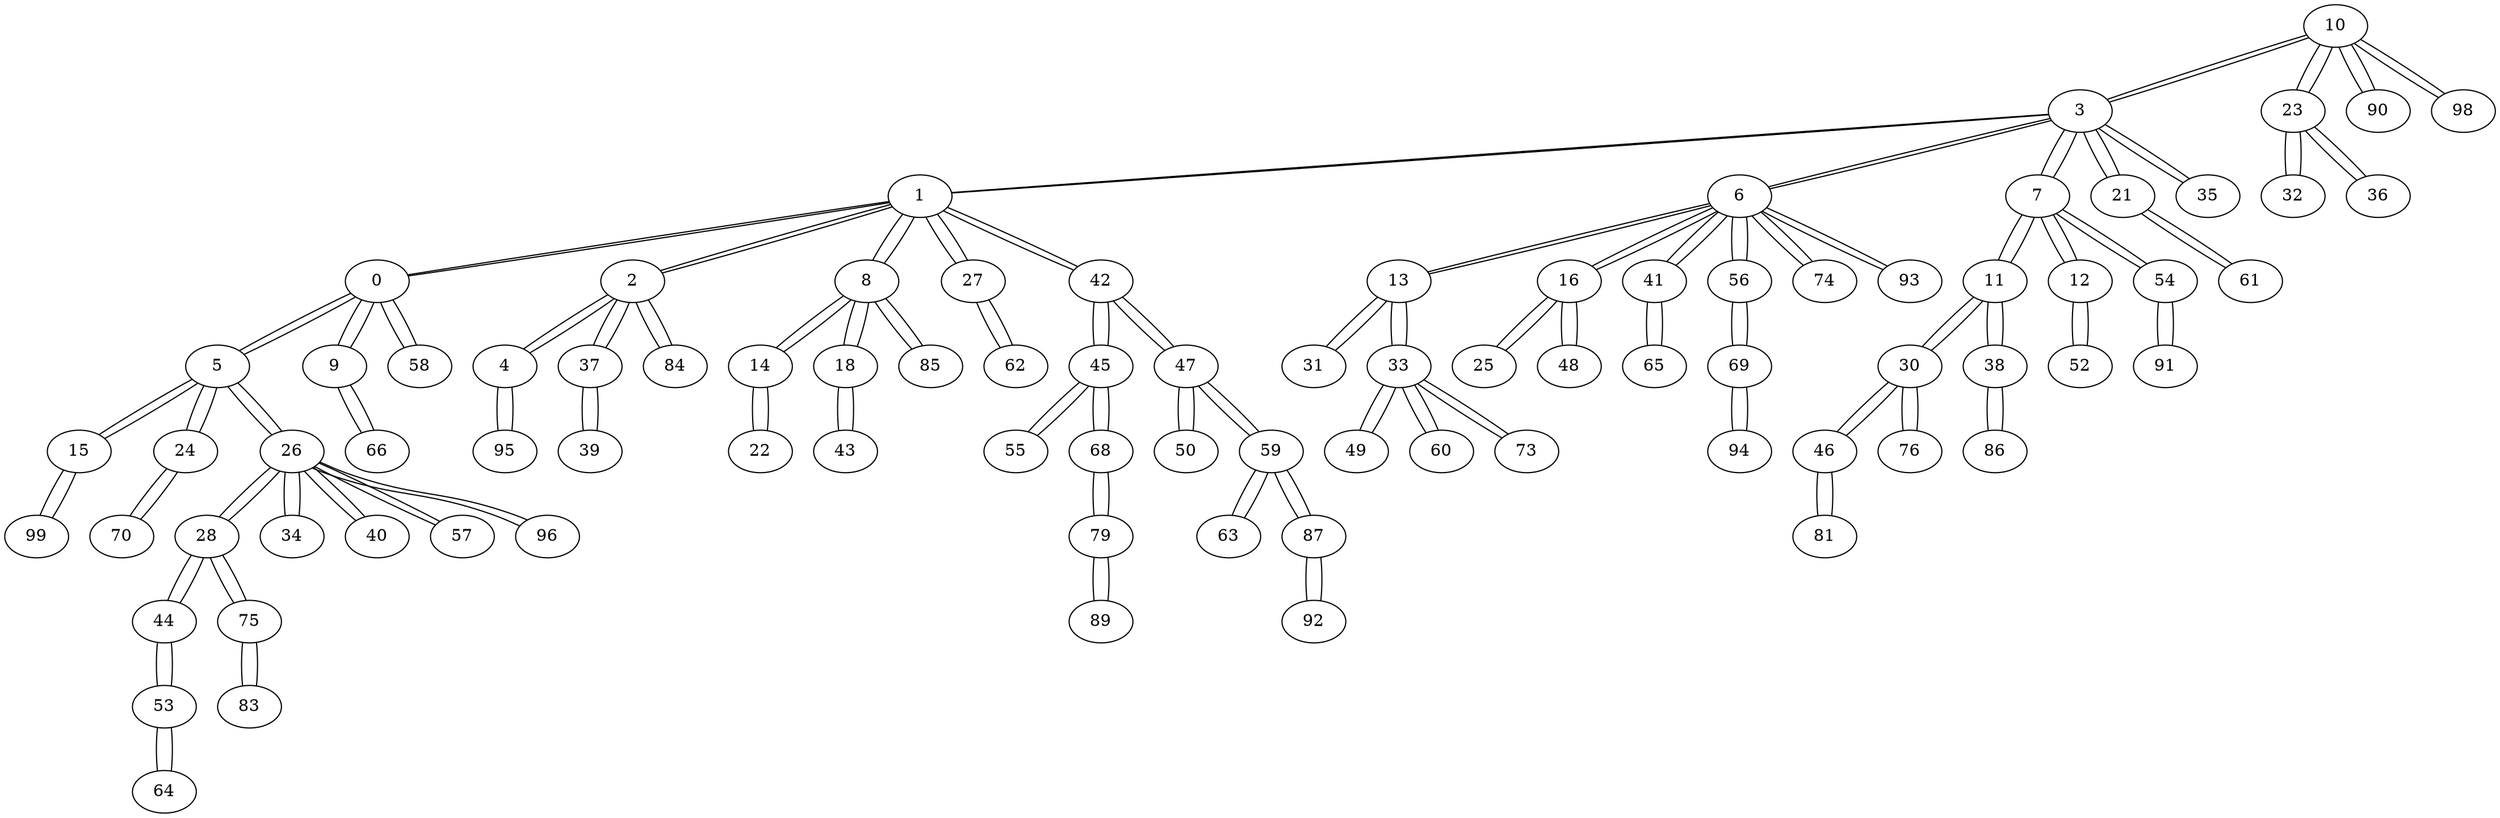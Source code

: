 // Gilbert
graph {
	10 [label=10]
	10 -- 3
	10 -- 23
	10 -- 90
	10 -- 98
	3 [label=3]
	3 -- 10
	3 -- 1
	3 -- 6
	3 -- 7
	3 -- 21
	3 -- 35
	23 [label=23]
	23 -- 10
	23 -- 32
	23 -- 36
	90 [label=90]
	90 -- 10
	98 [label=98]
	98 -- 10
	1 [label=1]
	1 -- 3
	1 -- 0
	1 -- 2
	1 -- 8
	1 -- 27
	1 -- 42
	6 [label=6]
	6 -- 3
	6 -- 13
	6 -- 16
	6 -- 41
	6 -- 56
	6 -- 74
	6 -- 93
	7 [label=7]
	7 -- 3
	7 -- 11
	7 -- 12
	7 -- 54
	21 [label=21]
	21 -- 3
	21 -- 61
	35 [label=35]
	35 -- 3
	32 [label=32]
	32 -- 23
	36 [label=36]
	36 -- 23
	0 [label=0]
	0 -- 1
	0 -- 5
	0 -- 9
	0 -- 58
	2 [label=2]
	2 -- 1
	2 -- 4
	2 -- 37
	2 -- 84
	8 [label=8]
	8 -- 1
	8 -- 14
	8 -- 18
	8 -- 85
	27 [label=27]
	27 -- 1
	27 -- 62
	42 [label=42]
	42 -- 1
	42 -- 45
	42 -- 47
	13 [label=13]
	13 -- 6
	13 -- 31
	13 -- 33
	16 [label=16]
	16 -- 6
	16 -- 25
	16 -- 48
	41 [label=41]
	41 -- 6
	41 -- 65
	56 [label=56]
	56 -- 6
	56 -- 69
	74 [label=74]
	74 -- 6
	93 [label=93]
	93 -- 6
	11 [label=11]
	11 -- 7
	11 -- 30
	11 -- 38
	12 [label=12]
	12 -- 7
	12 -- 52
	54 [label=54]
	54 -- 7
	54 -- 91
	61 [label=61]
	61 -- 21
	5 [label=5]
	5 -- 0
	5 -- 15
	5 -- 24
	5 -- 26
	9 [label=9]
	9 -- 0
	9 -- 66
	58 [label=58]
	58 -- 0
	4 [label=4]
	4 -- 2
	4 -- 95
	37 [label=37]
	37 -- 2
	37 -- 39
	84 [label=84]
	84 -- 2
	14 [label=14]
	14 -- 8
	14 -- 22
	18 [label=18]
	18 -- 8
	18 -- 43
	85 [label=85]
	85 -- 8
	62 [label=62]
	62 -- 27
	45 [label=45]
	45 -- 42
	45 -- 55
	45 -- 68
	47 [label=47]
	47 -- 42
	47 -- 50
	47 -- 59
	31 [label=31]
	31 -- 13
	33 [label=33]
	33 -- 13
	33 -- 49
	33 -- 60
	33 -- 73
	25 [label=25]
	25 -- 16
	48 [label=48]
	48 -- 16
	65 [label=65]
	65 -- 41
	69 [label=69]
	69 -- 56
	69 -- 94
	30 [label=30]
	30 -- 11
	30 -- 46
	30 -- 76
	38 [label=38]
	38 -- 11
	38 -- 86
	52 [label=52]
	52 -- 12
	91 [label=91]
	91 -- 54
	15 [label=15]
	15 -- 5
	15 -- 99
	24 [label=24]
	24 -- 5
	24 -- 70
	26 [label=26]
	26 -- 5
	26 -- 28
	26 -- 34
	26 -- 40
	26 -- 57
	26 -- 96
	66 [label=66]
	66 -- 9
	95 [label=95]
	95 -- 4
	39 [label=39]
	39 -- 37
	22 [label=22]
	22 -- 14
	43 [label=43]
	43 -- 18
	55 [label=55]
	55 -- 45
	68 [label=68]
	68 -- 45
	68 -- 79
	50 [label=50]
	50 -- 47
	59 [label=59]
	59 -- 47
	59 -- 63
	59 -- 87
	49 [label=49]
	49 -- 33
	60 [label=60]
	60 -- 33
	73 [label=73]
	73 -- 33
	94 [label=94]
	94 -- 69
	46 [label=46]
	46 -- 30
	46 -- 81
	76 [label=76]
	76 -- 30
	86 [label=86]
	86 -- 38
	99 [label=99]
	99 -- 15
	70 [label=70]
	70 -- 24
	28 [label=28]
	28 -- 26
	28 -- 44
	28 -- 75
	34 [label=34]
	34 -- 26
	40 [label=40]
	40 -- 26
	57 [label=57]
	57 -- 26
	96 [label=96]
	96 -- 26
	79 [label=79]
	79 -- 68
	79 -- 89
	63 [label=63]
	63 -- 59
	87 [label=87]
	87 -- 59
	87 -- 92
	81 [label=81]
	81 -- 46
	44 [label=44]
	44 -- 28
	44 -- 53
	75 [label=75]
	75 -- 28
	75 -- 83
	89 [label=89]
	89 -- 79
	92 [label=92]
	92 -- 87
	53 [label=53]
	53 -- 44
	53 -- 64
	83 [label=83]
	83 -- 75
	64 [label=64]
	64 -- 53
}
